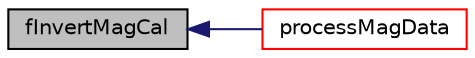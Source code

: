 digraph "fInvertMagCal"
{
  edge [fontname="Helvetica",fontsize="10",labelfontname="Helvetica",labelfontsize="10"];
  node [fontname="Helvetica",fontsize="10",shape=record];
  rankdir="LR";
  Node12 [label="fInvertMagCal",height=0.2,width=0.4,color="black", fillcolor="grey75", style="filled", fontcolor="black"];
  Node12 -> Node13 [dir="back",color="midnightblue",fontsize="10",style="solid",fontname="Helvetica"];
  Node13 [label="processMagData",height=0.2,width=0.4,color="red", fillcolor="white", style="filled",URL="$sensor__fusion_8c.html#aaf8b47198fa614f0b50265addf44a8b0"];
}
